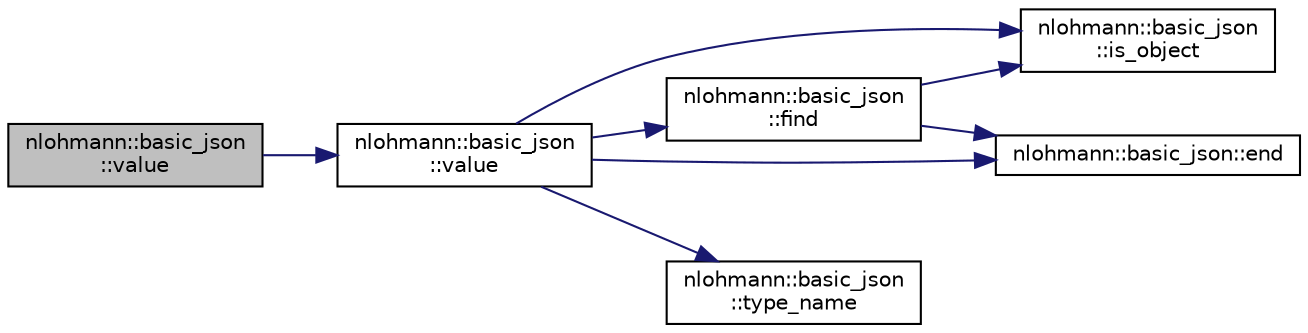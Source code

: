 digraph "nlohmann::basic_json::value"
{
 // LATEX_PDF_SIZE
  edge [fontname="Helvetica",fontsize="10",labelfontname="Helvetica",labelfontsize="10"];
  node [fontname="Helvetica",fontsize="10",shape=record];
  rankdir="LR";
  Node550 [label="nlohmann::basic_json\l::value",height=0.2,width=0.4,color="black", fillcolor="grey75", style="filled", fontcolor="black",tooltip="overload for a default value of type const char*"];
  Node550 -> Node551 [color="midnightblue",fontsize="10",style="solid"];
  Node551 [label="nlohmann::basic_json\l::value",height=0.2,width=0.4,color="black", fillcolor="white", style="filled",URL="$classnlohmann_1_1basic__json.html#af9c51328fbe1da75eca750be3009917a",tooltip="access specified object element with default value"];
  Node551 -> Node552 [color="midnightblue",fontsize="10",style="solid"];
  Node552 [label="nlohmann::basic_json\l::is_object",height=0.2,width=0.4,color="black", fillcolor="white", style="filled",URL="$classnlohmann_1_1basic__json.html#af8f511af124e82e4579f444b4175787c",tooltip="return whether value is an object"];
  Node551 -> Node553 [color="midnightblue",fontsize="10",style="solid"];
  Node553 [label="nlohmann::basic_json\l::find",height=0.2,width=0.4,color="black", fillcolor="white", style="filled",URL="$classnlohmann_1_1basic__json.html#aeed33787bd362c7ead59a4ba945392db",tooltip="find an element in a JSON object"];
  Node553 -> Node554 [color="midnightblue",fontsize="10",style="solid"];
  Node554 [label="nlohmann::basic_json::end",height=0.2,width=0.4,color="black", fillcolor="white", style="filled",URL="$classnlohmann_1_1basic__json.html#a13e032a02a7fd8a93fdddc2fcbc4763c",tooltip="returns an iterator to one past the last element"];
  Node553 -> Node552 [color="midnightblue",fontsize="10",style="solid"];
  Node551 -> Node554 [color="midnightblue",fontsize="10",style="solid"];
  Node551 -> Node555 [color="midnightblue",fontsize="10",style="solid"];
  Node555 [label="nlohmann::basic_json\l::type_name",height=0.2,width=0.4,color="black", fillcolor="white", style="filled",URL="$classnlohmann_1_1basic__json.html#a6b75862bdb4d26650616cf9821430755",tooltip="return the type as string"];
}
